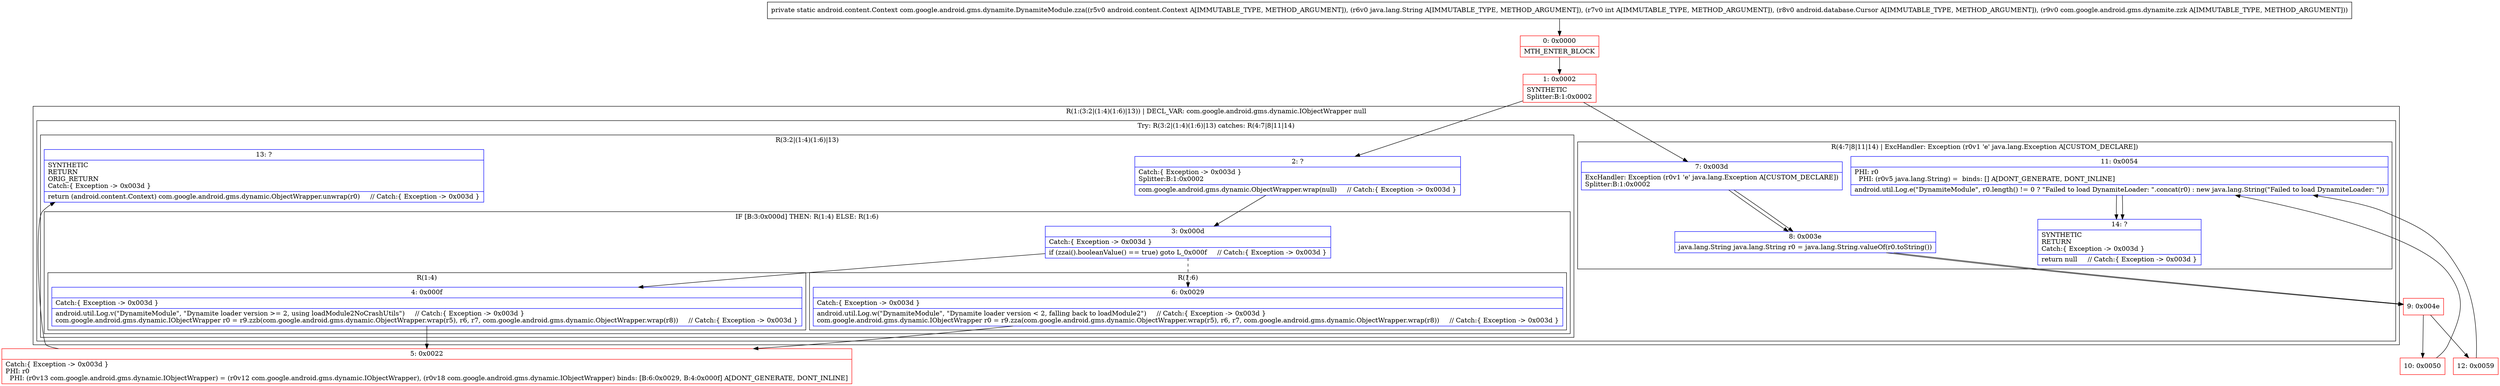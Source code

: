 digraph "CFG forcom.google.android.gms.dynamite.DynamiteModule.zza(Landroid\/content\/Context;Ljava\/lang\/String;ILandroid\/database\/Cursor;Lcom\/google\/android\/gms\/dynamite\/zzk;)Landroid\/content\/Context;" {
subgraph cluster_Region_1561507206 {
label = "R(1:(3:2|(1:4)(1:6)|13)) | DECL_VAR: com.google.android.gms.dynamic.IObjectWrapper null\l";
node [shape=record,color=blue];
subgraph cluster_TryCatchRegion_926677378 {
label = "Try: R(3:2|(1:4)(1:6)|13) catches: R(4:7|8|11|14)";
node [shape=record,color=blue];
subgraph cluster_Region_1108871039 {
label = "R(3:2|(1:4)(1:6)|13)";
node [shape=record,color=blue];
Node_2 [shape=record,label="{2\:\ ?|Catch:\{ Exception \-\> 0x003d \}\lSplitter:B:1:0x0002\l|com.google.android.gms.dynamic.ObjectWrapper.wrap(null)     \/\/ Catch:\{ Exception \-\> 0x003d \}\l}"];
subgraph cluster_IfRegion_1370336029 {
label = "IF [B:3:0x000d] THEN: R(1:4) ELSE: R(1:6)";
node [shape=record,color=blue];
Node_3 [shape=record,label="{3\:\ 0x000d|Catch:\{ Exception \-\> 0x003d \}\l|if (zzai().booleanValue() == true) goto L_0x000f     \/\/ Catch:\{ Exception \-\> 0x003d \}\l}"];
subgraph cluster_Region_2138561982 {
label = "R(1:4)";
node [shape=record,color=blue];
Node_4 [shape=record,label="{4\:\ 0x000f|Catch:\{ Exception \-\> 0x003d \}\l|android.util.Log.v(\"DynamiteModule\", \"Dynamite loader version \>= 2, using loadModule2NoCrashUtils\")     \/\/ Catch:\{ Exception \-\> 0x003d \}\lcom.google.android.gms.dynamic.IObjectWrapper r0 = r9.zzb(com.google.android.gms.dynamic.ObjectWrapper.wrap(r5), r6, r7, com.google.android.gms.dynamic.ObjectWrapper.wrap(r8))     \/\/ Catch:\{ Exception \-\> 0x003d \}\l}"];
}
subgraph cluster_Region_861312903 {
label = "R(1:6)";
node [shape=record,color=blue];
Node_6 [shape=record,label="{6\:\ 0x0029|Catch:\{ Exception \-\> 0x003d \}\l|android.util.Log.w(\"DynamiteModule\", \"Dynamite loader version \< 2, falling back to loadModule2\")     \/\/ Catch:\{ Exception \-\> 0x003d \}\lcom.google.android.gms.dynamic.IObjectWrapper r0 = r9.zza(com.google.android.gms.dynamic.ObjectWrapper.wrap(r5), r6, r7, com.google.android.gms.dynamic.ObjectWrapper.wrap(r8))     \/\/ Catch:\{ Exception \-\> 0x003d \}\l}"];
}
}
Node_13 [shape=record,label="{13\:\ ?|SYNTHETIC\lRETURN\lORIG_RETURN\lCatch:\{ Exception \-\> 0x003d \}\l|return (android.content.Context) com.google.android.gms.dynamic.ObjectWrapper.unwrap(r0)     \/\/ Catch:\{ Exception \-\> 0x003d \}\l}"];
}
subgraph cluster_Region_1556234637 {
label = "R(4:7|8|11|14) | ExcHandler: Exception (r0v1 'e' java.lang.Exception A[CUSTOM_DECLARE])\l";
node [shape=record,color=blue];
Node_7 [shape=record,label="{7\:\ 0x003d|ExcHandler: Exception (r0v1 'e' java.lang.Exception A[CUSTOM_DECLARE])\lSplitter:B:1:0x0002\l}"];
Node_8 [shape=record,label="{8\:\ 0x003e|java.lang.String java.lang.String r0 = java.lang.String.valueOf(r0.toString())\l}"];
Node_11 [shape=record,label="{11\:\ 0x0054|PHI: r0 \l  PHI: (r0v5 java.lang.String) =  binds: [] A[DONT_GENERATE, DONT_INLINE]\l|android.util.Log.e(\"DynamiteModule\", r0.length() != 0 ? \"Failed to load DynamiteLoader: \".concat(r0) : new java.lang.String(\"Failed to load DynamiteLoader: \"))\l}"];
Node_14 [shape=record,label="{14\:\ ?|SYNTHETIC\lRETURN\lCatch:\{ Exception \-\> 0x003d \}\l|return null     \/\/ Catch:\{ Exception \-\> 0x003d \}\l}"];
}
}
}
subgraph cluster_Region_1556234637 {
label = "R(4:7|8|11|14) | ExcHandler: Exception (r0v1 'e' java.lang.Exception A[CUSTOM_DECLARE])\l";
node [shape=record,color=blue];
Node_7 [shape=record,label="{7\:\ 0x003d|ExcHandler: Exception (r0v1 'e' java.lang.Exception A[CUSTOM_DECLARE])\lSplitter:B:1:0x0002\l}"];
Node_8 [shape=record,label="{8\:\ 0x003e|java.lang.String java.lang.String r0 = java.lang.String.valueOf(r0.toString())\l}"];
Node_11 [shape=record,label="{11\:\ 0x0054|PHI: r0 \l  PHI: (r0v5 java.lang.String) =  binds: [] A[DONT_GENERATE, DONT_INLINE]\l|android.util.Log.e(\"DynamiteModule\", r0.length() != 0 ? \"Failed to load DynamiteLoader: \".concat(r0) : new java.lang.String(\"Failed to load DynamiteLoader: \"))\l}"];
Node_14 [shape=record,label="{14\:\ ?|SYNTHETIC\lRETURN\lCatch:\{ Exception \-\> 0x003d \}\l|return null     \/\/ Catch:\{ Exception \-\> 0x003d \}\l}"];
}
Node_0 [shape=record,color=red,label="{0\:\ 0x0000|MTH_ENTER_BLOCK\l}"];
Node_1 [shape=record,color=red,label="{1\:\ 0x0002|SYNTHETIC\lSplitter:B:1:0x0002\l}"];
Node_5 [shape=record,color=red,label="{5\:\ 0x0022|Catch:\{ Exception \-\> 0x003d \}\lPHI: r0 \l  PHI: (r0v13 com.google.android.gms.dynamic.IObjectWrapper) = (r0v12 com.google.android.gms.dynamic.IObjectWrapper), (r0v18 com.google.android.gms.dynamic.IObjectWrapper) binds: [B:6:0x0029, B:4:0x000f] A[DONT_GENERATE, DONT_INLINE]\l}"];
Node_9 [shape=record,color=red,label="{9\:\ 0x004e}"];
Node_10 [shape=record,color=red,label="{10\:\ 0x0050}"];
Node_12 [shape=record,color=red,label="{12\:\ 0x0059}"];
MethodNode[shape=record,label="{private static android.content.Context com.google.android.gms.dynamite.DynamiteModule.zza((r5v0 android.content.Context A[IMMUTABLE_TYPE, METHOD_ARGUMENT]), (r6v0 java.lang.String A[IMMUTABLE_TYPE, METHOD_ARGUMENT]), (r7v0 int A[IMMUTABLE_TYPE, METHOD_ARGUMENT]), (r8v0 android.database.Cursor A[IMMUTABLE_TYPE, METHOD_ARGUMENT]), (r9v0 com.google.android.gms.dynamite.zzk A[IMMUTABLE_TYPE, METHOD_ARGUMENT])) }"];
MethodNode -> Node_0;
Node_2 -> Node_3;
Node_3 -> Node_4;
Node_3 -> Node_6[style=dashed];
Node_4 -> Node_5;
Node_6 -> Node_5;
Node_7 -> Node_8;
Node_8 -> Node_9;
Node_11 -> Node_14;
Node_7 -> Node_8;
Node_8 -> Node_9;
Node_11 -> Node_14;
Node_0 -> Node_1;
Node_1 -> Node_2;
Node_1 -> Node_7;
Node_5 -> Node_13;
Node_9 -> Node_10;
Node_9 -> Node_12;
Node_10 -> Node_11;
Node_12 -> Node_11;
}

